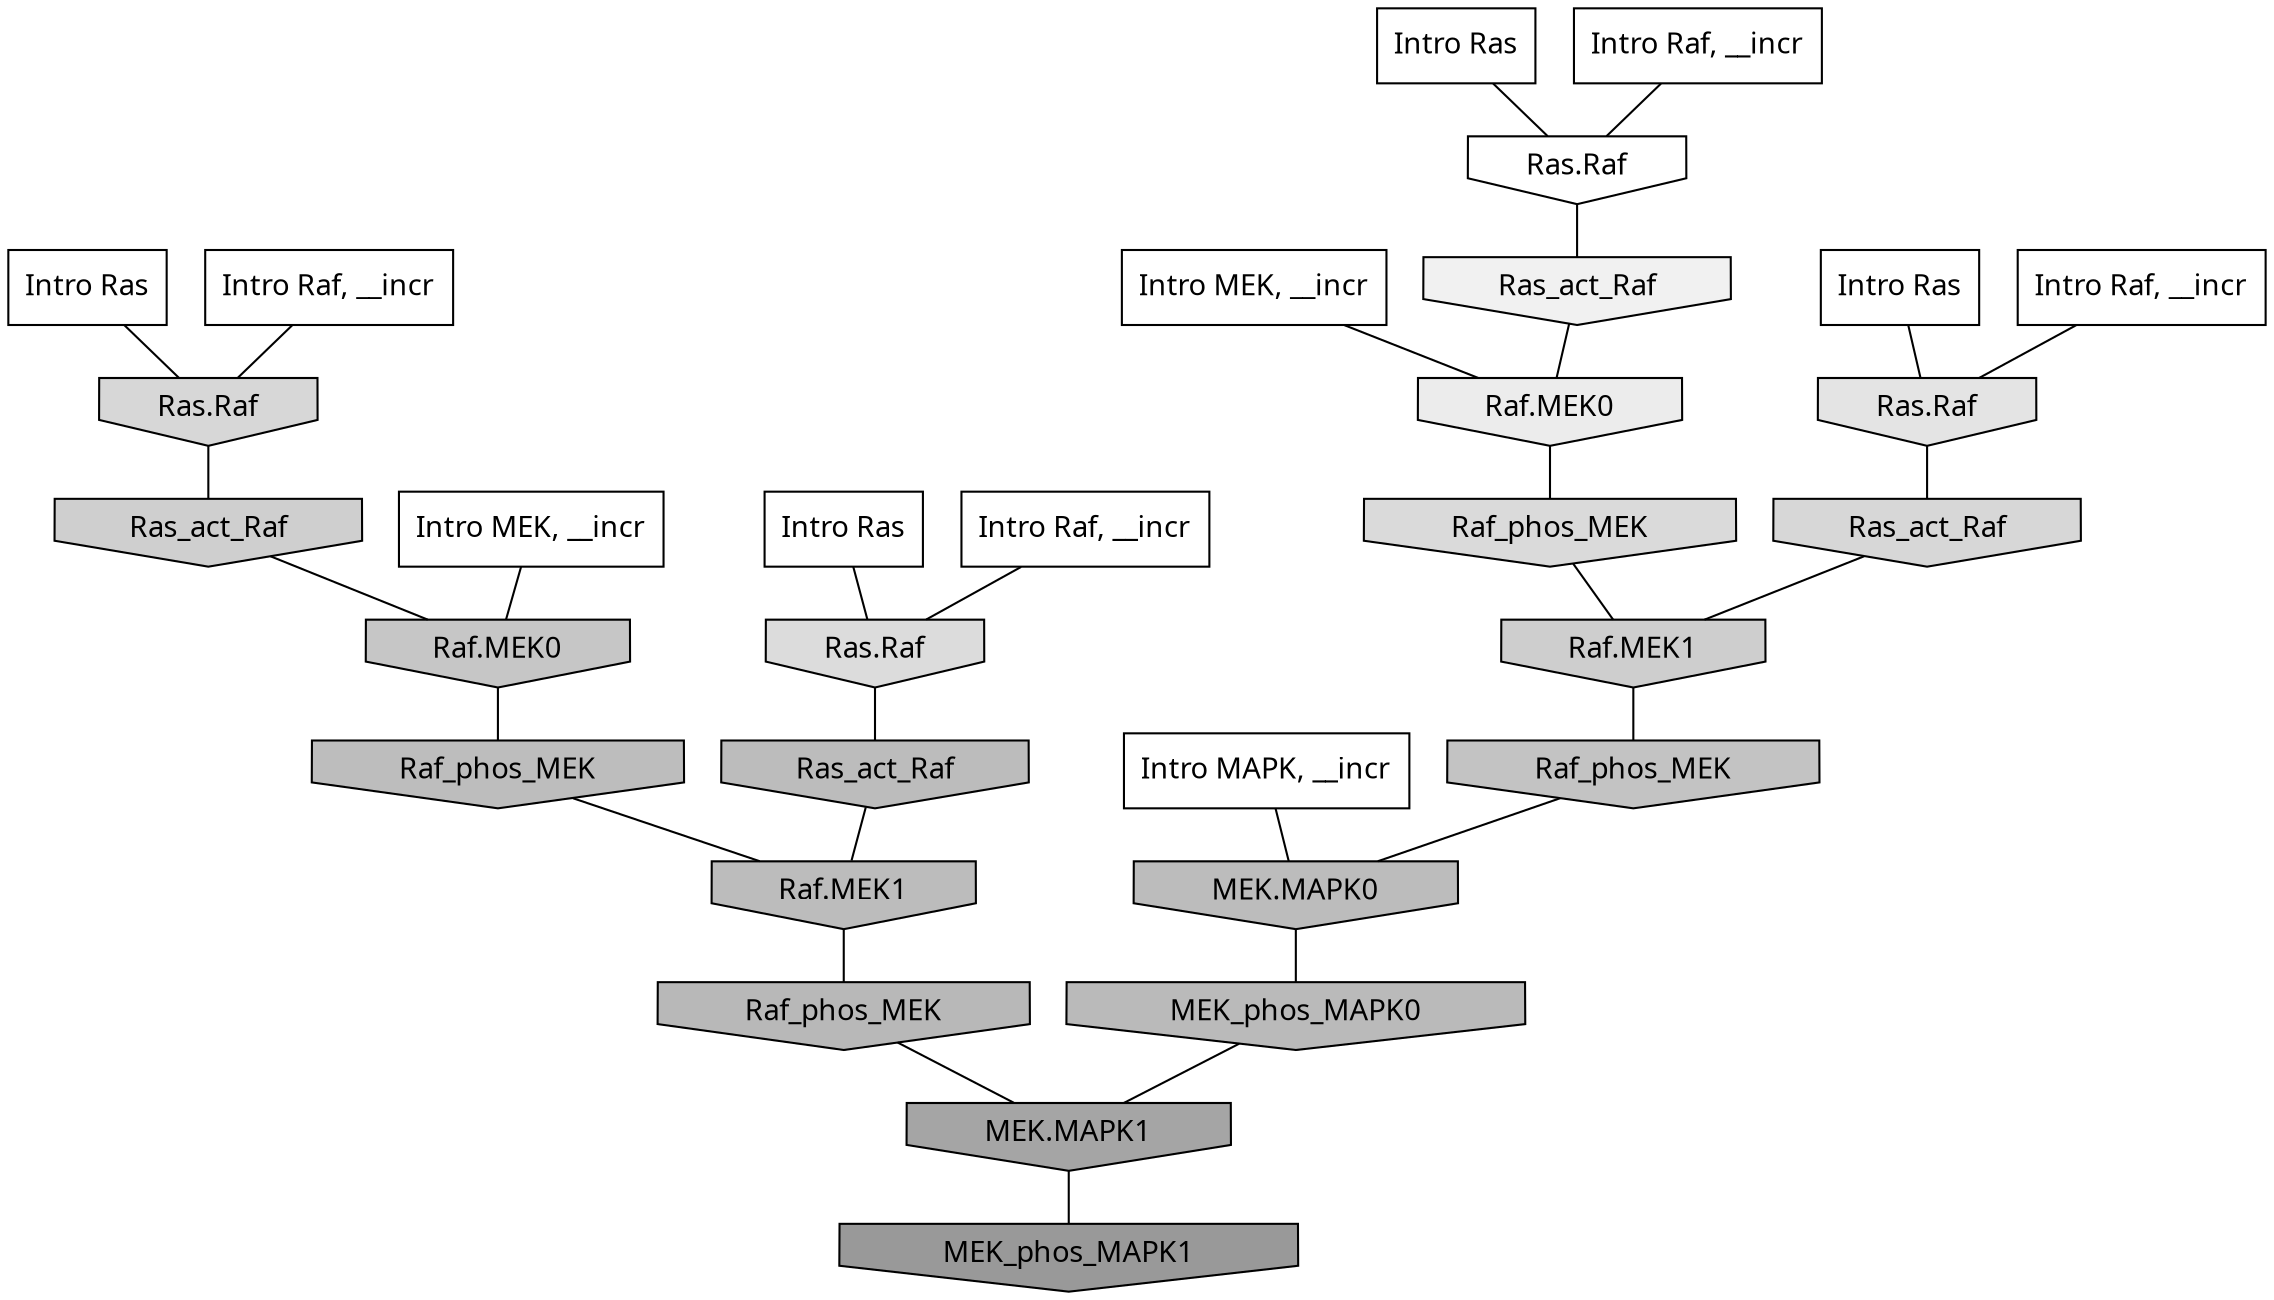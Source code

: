 digraph G{
  rankdir="TB";
  ranksep=0.30;
  node [fontname="CMU Serif"];
  edge [fontname="CMU Serif"];
  
  10 [label="Intro Ras", shape=rectangle, style=filled, fillcolor="0.000 0.000 1.000"]
  
  51 [label="Intro Ras", shape=rectangle, style=filled, fillcolor="0.000 0.000 1.000"]
  
  79 [label="Intro Ras", shape=rectangle, style=filled, fillcolor="0.000 0.000 1.000"]
  
  81 [label="Intro Ras", shape=rectangle, style=filled, fillcolor="0.000 0.000 1.000"]
  
  163 [label="Intro Raf, __incr", shape=rectangle, style=filled, fillcolor="0.000 0.000 1.000"]
  
  505 [label="Intro Raf, __incr", shape=rectangle, style=filled, fillcolor="0.000 0.000 1.000"]
  
  741 [label="Intro Raf, __incr", shape=rectangle, style=filled, fillcolor="0.000 0.000 1.000"]
  
  748 [label="Intro Raf, __incr", shape=rectangle, style=filled, fillcolor="0.000 0.000 1.000"]
  
  1255 [label="Intro MEK, __incr", shape=rectangle, style=filled, fillcolor="0.000 0.000 1.000"]
  
  1509 [label="Intro MEK, __incr", shape=rectangle, style=filled, fillcolor="0.000 0.000 1.000"]
  
  2665 [label="Intro MAPK, __incr", shape=rectangle, style=filled, fillcolor="0.000 0.000 1.000"]
  
  3296 [label="Ras.Raf", shape=invhouse, style=filled, fillcolor="0.000 0.000 1.000"]
  
  3826 [label="Ras_act_Raf", shape=invhouse, style=filled, fillcolor="0.000 0.000 0.943"]
  
  4147 [label="Raf.MEK0", shape=invhouse, style=filled, fillcolor="0.000 0.000 0.924"]
  
  4655 [label="Ras.Raf", shape=invhouse, style=filled, fillcolor="0.000 0.000 0.893"]
  
  5260 [label="Ras.Raf", shape=invhouse, style=filled, fillcolor="0.000 0.000 0.861"]
  
  5441 [label="Raf_phos_MEK", shape=invhouse, style=filled, fillcolor="0.000 0.000 0.852"]
  
  5598 [label="Ras.Raf", shape=invhouse, style=filled, fillcolor="0.000 0.000 0.843"]
  
  5640 [label="Ras_act_Raf", shape=invhouse, style=filled, fillcolor="0.000 0.000 0.841"]
  
  6306 [label="Ras_act_Raf", shape=invhouse, style=filled, fillcolor="0.000 0.000 0.811"]
  
  6440 [label="Raf.MEK1", shape=invhouse, style=filled, fillcolor="0.000 0.000 0.806"]
  
  7460 [label="Raf.MEK0", shape=invhouse, style=filled, fillcolor="0.000 0.000 0.774"]
  
  7879 [label="Raf_phos_MEK", shape=invhouse, style=filled, fillcolor="0.000 0.000 0.762"]
  
  8640 [label="Raf_phos_MEK", shape=invhouse, style=filled, fillcolor="0.000 0.000 0.742"]
  
  8806 [label="Ras_act_Raf", shape=invhouse, style=filled, fillcolor="0.000 0.000 0.737"]
  
  8809 [label="Raf.MEK1", shape=invhouse, style=filled, fillcolor="0.000 0.000 0.737"]
  
  8896 [label="MEK.MAPK0", shape=invhouse, style=filled, fillcolor="0.000 0.000 0.735"]
  
  9062 [label="MEK_phos_MAPK0", shape=invhouse, style=filled, fillcolor="0.000 0.000 0.730"]
  
  9586 [label="Raf_phos_MEK", shape=invhouse, style=filled, fillcolor="0.000 0.000 0.720"]
  
  14084 [label="MEK.MAPK1", shape=invhouse, style=filled, fillcolor="0.000 0.000 0.647"]
  
  16903 [label="MEK_phos_MAPK1", shape=invhouse, style=filled, fillcolor="0.000 0.000 0.600"]
  
  
  14084 -> 16903 [dir=none, color="0.000 0.000 0.000"] 
  9586 -> 14084 [dir=none, color="0.000 0.000 0.000"] 
  9062 -> 14084 [dir=none, color="0.000 0.000 0.000"] 
  8896 -> 9062 [dir=none, color="0.000 0.000 0.000"] 
  8809 -> 9586 [dir=none, color="0.000 0.000 0.000"] 
  8806 -> 8809 [dir=none, color="0.000 0.000 0.000"] 
  8640 -> 8809 [dir=none, color="0.000 0.000 0.000"] 
  7879 -> 8896 [dir=none, color="0.000 0.000 0.000"] 
  7460 -> 8640 [dir=none, color="0.000 0.000 0.000"] 
  6440 -> 7879 [dir=none, color="0.000 0.000 0.000"] 
  6306 -> 7460 [dir=none, color="0.000 0.000 0.000"] 
  5640 -> 6440 [dir=none, color="0.000 0.000 0.000"] 
  5598 -> 6306 [dir=none, color="0.000 0.000 0.000"] 
  5441 -> 6440 [dir=none, color="0.000 0.000 0.000"] 
  5260 -> 8806 [dir=none, color="0.000 0.000 0.000"] 
  4655 -> 5640 [dir=none, color="0.000 0.000 0.000"] 
  4147 -> 5441 [dir=none, color="0.000 0.000 0.000"] 
  3826 -> 4147 [dir=none, color="0.000 0.000 0.000"] 
  3296 -> 3826 [dir=none, color="0.000 0.000 0.000"] 
  2665 -> 8896 [dir=none, color="0.000 0.000 0.000"] 
  1509 -> 7460 [dir=none, color="0.000 0.000 0.000"] 
  1255 -> 4147 [dir=none, color="0.000 0.000 0.000"] 
  748 -> 4655 [dir=none, color="0.000 0.000 0.000"] 
  741 -> 5598 [dir=none, color="0.000 0.000 0.000"] 
  505 -> 3296 [dir=none, color="0.000 0.000 0.000"] 
  163 -> 5260 [dir=none, color="0.000 0.000 0.000"] 
  81 -> 5260 [dir=none, color="0.000 0.000 0.000"] 
  79 -> 3296 [dir=none, color="0.000 0.000 0.000"] 
  51 -> 4655 [dir=none, color="0.000 0.000 0.000"] 
  10 -> 5598 [dir=none, color="0.000 0.000 0.000"] 
  
  }
